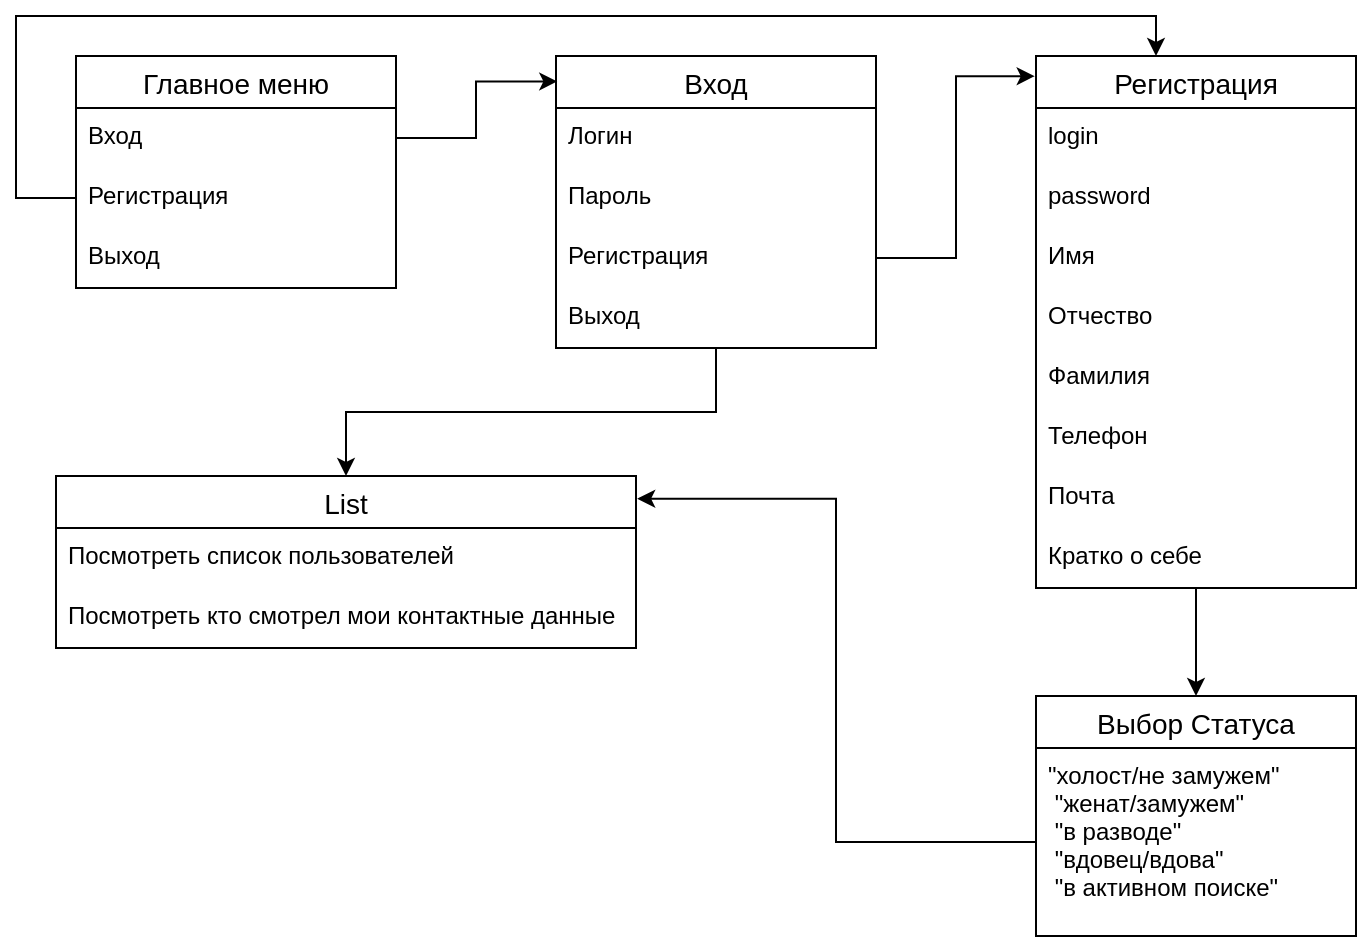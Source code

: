 <mxfile version="20.4.1" type="device"><diagram id="TiYoHebhEXXtt3-tbw0b" name="Страница 1"><mxGraphModel dx="912" dy="504" grid="1" gridSize="10" guides="1" tooltips="1" connect="1" arrows="1" fold="1" page="1" pageScale="1" pageWidth="827" pageHeight="1169" math="0" shadow="0"><root><mxCell id="0"/><mxCell id="1" parent="0"/><mxCell id="okkJBfa7ffP8C-PisWSJ-1" value="Главное меню" style="swimlane;fontStyle=0;childLayout=stackLayout;horizontal=1;startSize=26;horizontalStack=0;resizeParent=1;resizeParentMax=0;resizeLast=0;collapsible=1;marginBottom=0;align=center;fontSize=14;" vertex="1" parent="1"><mxGeometry x="40" y="40" width="160" height="116" as="geometry"/></mxCell><mxCell id="okkJBfa7ffP8C-PisWSJ-2" value="Вход" style="text;strokeColor=none;fillColor=none;spacingLeft=4;spacingRight=4;overflow=hidden;rotatable=0;points=[[0,0.5],[1,0.5]];portConstraint=eastwest;fontSize=12;" vertex="1" parent="okkJBfa7ffP8C-PisWSJ-1"><mxGeometry y="26" width="160" height="30" as="geometry"/></mxCell><mxCell id="okkJBfa7ffP8C-PisWSJ-30" value="Регистрация" style="text;strokeColor=none;fillColor=none;spacingLeft=4;spacingRight=4;overflow=hidden;rotatable=0;points=[[0,0.5],[1,0.5]];portConstraint=eastwest;fontSize=12;" vertex="1" parent="okkJBfa7ffP8C-PisWSJ-1"><mxGeometry y="56" width="160" height="30" as="geometry"/></mxCell><mxCell id="okkJBfa7ffP8C-PisWSJ-4" value="Выход" style="text;strokeColor=none;fillColor=none;spacingLeft=4;spacingRight=4;overflow=hidden;rotatable=0;points=[[0,0.5],[1,0.5]];portConstraint=eastwest;fontSize=12;" vertex="1" parent="okkJBfa7ffP8C-PisWSJ-1"><mxGeometry y="86" width="160" height="30" as="geometry"/></mxCell><mxCell id="okkJBfa7ffP8C-PisWSJ-15" style="edgeStyle=orthogonalEdgeStyle;rounded=0;orthogonalLoop=1;jettySize=auto;html=1;entryX=0.5;entryY=0;entryDx=0;entryDy=0;" edge="1" parent="1" source="okkJBfa7ffP8C-PisWSJ-5" target="okkJBfa7ffP8C-PisWSJ-11"><mxGeometry relative="1" as="geometry"/></mxCell><mxCell id="okkJBfa7ffP8C-PisWSJ-5" value="Вход" style="swimlane;fontStyle=0;childLayout=stackLayout;horizontal=1;startSize=26;horizontalStack=0;resizeParent=1;resizeParentMax=0;resizeLast=0;collapsible=1;marginBottom=0;align=center;fontSize=14;" vertex="1" parent="1"><mxGeometry x="280" y="40" width="160" height="146" as="geometry"/></mxCell><mxCell id="okkJBfa7ffP8C-PisWSJ-6" value="Логин" style="text;strokeColor=none;fillColor=none;spacingLeft=4;spacingRight=4;overflow=hidden;rotatable=0;points=[[0,0.5],[1,0.5]];portConstraint=eastwest;fontSize=12;" vertex="1" parent="okkJBfa7ffP8C-PisWSJ-5"><mxGeometry y="26" width="160" height="30" as="geometry"/></mxCell><mxCell id="okkJBfa7ffP8C-PisWSJ-7" value="Пароль" style="text;strokeColor=none;fillColor=none;spacingLeft=4;spacingRight=4;overflow=hidden;rotatable=0;points=[[0,0.5],[1,0.5]];portConstraint=eastwest;fontSize=12;" vertex="1" parent="okkJBfa7ffP8C-PisWSJ-5"><mxGeometry y="56" width="160" height="30" as="geometry"/></mxCell><mxCell id="okkJBfa7ffP8C-PisWSJ-8" value="Регистрация" style="text;strokeColor=none;fillColor=none;spacingLeft=4;spacingRight=4;overflow=hidden;rotatable=0;points=[[0,0.5],[1,0.5]];portConstraint=eastwest;fontSize=12;" vertex="1" parent="okkJBfa7ffP8C-PisWSJ-5"><mxGeometry y="86" width="160" height="30" as="geometry"/></mxCell><mxCell id="okkJBfa7ffP8C-PisWSJ-9" value="Выход" style="text;strokeColor=none;fillColor=none;spacingLeft=4;spacingRight=4;overflow=hidden;rotatable=0;points=[[0,0.5],[1,0.5]];portConstraint=eastwest;fontSize=12;" vertex="1" parent="okkJBfa7ffP8C-PisWSJ-5"><mxGeometry y="116" width="160" height="30" as="geometry"/></mxCell><mxCell id="okkJBfa7ffP8C-PisWSJ-10" style="edgeStyle=orthogonalEdgeStyle;rounded=0;orthogonalLoop=1;jettySize=auto;html=1;entryX=0.004;entryY=0.087;entryDx=0;entryDy=0;entryPerimeter=0;" edge="1" parent="1" source="okkJBfa7ffP8C-PisWSJ-2" target="okkJBfa7ffP8C-PisWSJ-5"><mxGeometry relative="1" as="geometry"/></mxCell><mxCell id="okkJBfa7ffP8C-PisWSJ-11" value="List" style="swimlane;fontStyle=0;childLayout=stackLayout;horizontal=1;startSize=26;horizontalStack=0;resizeParent=1;resizeParentMax=0;resizeLast=0;collapsible=1;marginBottom=0;align=center;fontSize=14;" vertex="1" parent="1"><mxGeometry x="30" y="250" width="290" height="86" as="geometry"/></mxCell><mxCell id="okkJBfa7ffP8C-PisWSJ-12" value="Посмотреть список пользователей" style="text;strokeColor=none;fillColor=none;spacingLeft=4;spacingRight=4;overflow=hidden;rotatable=0;points=[[0,0.5],[1,0.5]];portConstraint=eastwest;fontSize=12;" vertex="1" parent="okkJBfa7ffP8C-PisWSJ-11"><mxGeometry y="26" width="290" height="30" as="geometry"/></mxCell><mxCell id="okkJBfa7ffP8C-PisWSJ-16" value="Посмотреть кто смотрел мои контактные данные" style="text;strokeColor=none;fillColor=none;spacingLeft=4;spacingRight=4;overflow=hidden;rotatable=0;points=[[0,0.5],[1,0.5]];portConstraint=eastwest;fontSize=12;" vertex="1" parent="okkJBfa7ffP8C-PisWSJ-11"><mxGeometry y="56" width="290" height="30" as="geometry"/></mxCell><mxCell id="okkJBfa7ffP8C-PisWSJ-36" style="edgeStyle=orthogonalEdgeStyle;rounded=0;orthogonalLoop=1;jettySize=auto;html=1;entryX=0.5;entryY=0;entryDx=0;entryDy=0;" edge="1" parent="1" source="okkJBfa7ffP8C-PisWSJ-17" target="okkJBfa7ffP8C-PisWSJ-32"><mxGeometry relative="1" as="geometry"/></mxCell><mxCell id="okkJBfa7ffP8C-PisWSJ-17" value="Регистрация" style="swimlane;fontStyle=0;childLayout=stackLayout;horizontal=1;startSize=26;horizontalStack=0;resizeParent=1;resizeParentMax=0;resizeLast=0;collapsible=1;marginBottom=0;align=center;fontSize=14;" vertex="1" parent="1"><mxGeometry x="520" y="40" width="160" height="266" as="geometry"/></mxCell><mxCell id="okkJBfa7ffP8C-PisWSJ-18" value="login" style="text;strokeColor=none;fillColor=none;spacingLeft=4;spacingRight=4;overflow=hidden;rotatable=0;points=[[0,0.5],[1,0.5]];portConstraint=eastwest;fontSize=12;" vertex="1" parent="okkJBfa7ffP8C-PisWSJ-17"><mxGeometry y="26" width="160" height="30" as="geometry"/></mxCell><mxCell id="okkJBfa7ffP8C-PisWSJ-19" value="password" style="text;strokeColor=none;fillColor=none;spacingLeft=4;spacingRight=4;overflow=hidden;rotatable=0;points=[[0,0.5],[1,0.5]];portConstraint=eastwest;fontSize=12;" vertex="1" parent="okkJBfa7ffP8C-PisWSJ-17"><mxGeometry y="56" width="160" height="30" as="geometry"/></mxCell><mxCell id="okkJBfa7ffP8C-PisWSJ-20" value="Имя" style="text;strokeColor=none;fillColor=none;spacingLeft=4;spacingRight=4;overflow=hidden;rotatable=0;points=[[0,0.5],[1,0.5]];portConstraint=eastwest;fontSize=12;" vertex="1" parent="okkJBfa7ffP8C-PisWSJ-17"><mxGeometry y="86" width="160" height="30" as="geometry"/></mxCell><mxCell id="okkJBfa7ffP8C-PisWSJ-21" value="Отчество" style="text;strokeColor=none;fillColor=none;spacingLeft=4;spacingRight=4;overflow=hidden;rotatable=0;points=[[0,0.5],[1,0.5]];portConstraint=eastwest;fontSize=12;" vertex="1" parent="okkJBfa7ffP8C-PisWSJ-17"><mxGeometry y="116" width="160" height="30" as="geometry"/></mxCell><mxCell id="okkJBfa7ffP8C-PisWSJ-23" value="Фамилия" style="text;strokeColor=none;fillColor=none;spacingLeft=4;spacingRight=4;overflow=hidden;rotatable=0;points=[[0,0.5],[1,0.5]];portConstraint=eastwest;fontSize=12;" vertex="1" parent="okkJBfa7ffP8C-PisWSJ-17"><mxGeometry y="146" width="160" height="30" as="geometry"/></mxCell><mxCell id="okkJBfa7ffP8C-PisWSJ-24" value="Телефон" style="text;strokeColor=none;fillColor=none;spacingLeft=4;spacingRight=4;overflow=hidden;rotatable=0;points=[[0,0.5],[1,0.5]];portConstraint=eastwest;fontSize=12;" vertex="1" parent="okkJBfa7ffP8C-PisWSJ-17"><mxGeometry y="176" width="160" height="30" as="geometry"/></mxCell><mxCell id="okkJBfa7ffP8C-PisWSJ-22" value="Почта" style="text;strokeColor=none;fillColor=none;spacingLeft=4;spacingRight=4;overflow=hidden;rotatable=0;points=[[0,0.5],[1,0.5]];portConstraint=eastwest;fontSize=12;" vertex="1" parent="okkJBfa7ffP8C-PisWSJ-17"><mxGeometry y="206" width="160" height="30" as="geometry"/></mxCell><mxCell id="okkJBfa7ffP8C-PisWSJ-27" value="Кратко о себе" style="text;strokeColor=none;fillColor=none;spacingLeft=4;spacingRight=4;overflow=hidden;rotatable=0;points=[[0,0.5],[1,0.5]];portConstraint=eastwest;fontSize=12;" vertex="1" parent="okkJBfa7ffP8C-PisWSJ-17"><mxGeometry y="236" width="160" height="30" as="geometry"/></mxCell><mxCell id="okkJBfa7ffP8C-PisWSJ-28" style="edgeStyle=orthogonalEdgeStyle;rounded=0;orthogonalLoop=1;jettySize=auto;html=1;entryX=-0.004;entryY=0.038;entryDx=0;entryDy=0;entryPerimeter=0;" edge="1" parent="1" source="okkJBfa7ffP8C-PisWSJ-8" target="okkJBfa7ffP8C-PisWSJ-17"><mxGeometry relative="1" as="geometry"/></mxCell><mxCell id="okkJBfa7ffP8C-PisWSJ-31" style="edgeStyle=orthogonalEdgeStyle;rounded=0;orthogonalLoop=1;jettySize=auto;html=1;entryX=0.375;entryY=0;entryDx=0;entryDy=0;entryPerimeter=0;" edge="1" parent="1" source="okkJBfa7ffP8C-PisWSJ-30" target="okkJBfa7ffP8C-PisWSJ-17"><mxGeometry relative="1" as="geometry"><Array as="points"><mxPoint x="10" y="111"/><mxPoint x="10" y="20"/><mxPoint x="580" y="20"/></Array></mxGeometry></mxCell><mxCell id="okkJBfa7ffP8C-PisWSJ-32" value="Выбор Статуса" style="swimlane;fontStyle=0;childLayout=stackLayout;horizontal=1;startSize=26;horizontalStack=0;resizeParent=1;resizeParentMax=0;resizeLast=0;collapsible=1;marginBottom=0;align=center;fontSize=14;" vertex="1" parent="1"><mxGeometry x="520" y="360" width="160" height="120" as="geometry"/></mxCell><mxCell id="okkJBfa7ffP8C-PisWSJ-35" value="&quot;холост/не замужем&quot;&#10; &quot;женат/замужем&quot;&#10; &quot;в разводе&quot;&#10; &quot;вдовец/вдова&quot;&#10; &quot;в активном поиске&quot;" style="text;strokeColor=none;fillColor=none;spacingLeft=4;spacingRight=4;overflow=hidden;rotatable=0;points=[[0,0.5],[1,0.5]];portConstraint=eastwest;fontSize=12;" vertex="1" parent="okkJBfa7ffP8C-PisWSJ-32"><mxGeometry y="26" width="160" height="94" as="geometry"/></mxCell><mxCell id="okkJBfa7ffP8C-PisWSJ-39" style="edgeStyle=orthogonalEdgeStyle;rounded=0;orthogonalLoop=1;jettySize=auto;html=1;entryX=1.002;entryY=0.132;entryDx=0;entryDy=0;entryPerimeter=0;" edge="1" parent="1" source="okkJBfa7ffP8C-PisWSJ-35" target="okkJBfa7ffP8C-PisWSJ-11"><mxGeometry relative="1" as="geometry"/></mxCell></root></mxGraphModel></diagram></mxfile>